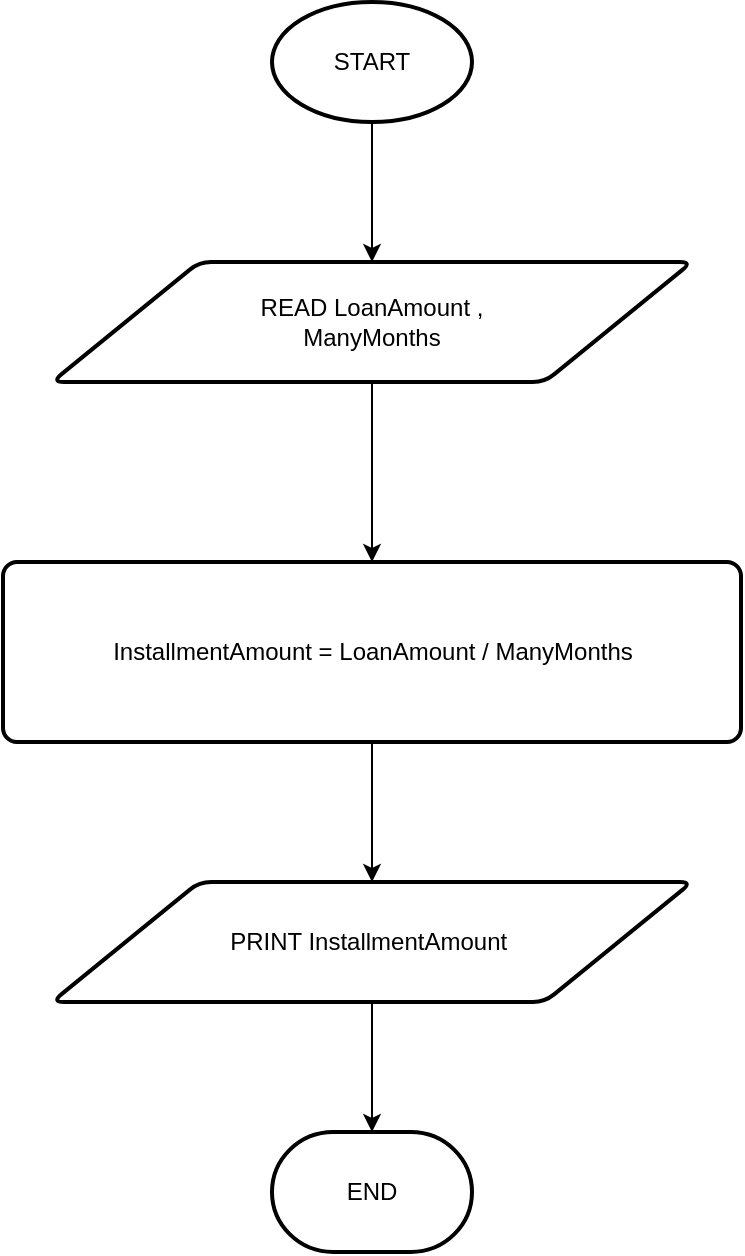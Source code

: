 <mxfile version="26.0.4">
  <diagram id="C5RBs43oDa-KdzZeNtuy" name="Page-1">
    <mxGraphModel dx="1290" dy="530" grid="1" gridSize="10" guides="1" tooltips="1" connect="1" arrows="1" fold="1" page="1" pageScale="1" pageWidth="827" pageHeight="1169" math="0" shadow="0">
      <root>
        <mxCell id="WIyWlLk6GJQsqaUBKTNV-0" />
        <mxCell id="WIyWlLk6GJQsqaUBKTNV-1" parent="WIyWlLk6GJQsqaUBKTNV-0" />
        <mxCell id="icGN9eRQu2_AcBcm9v_k-4" style="edgeStyle=orthogonalEdgeStyle;rounded=0;orthogonalLoop=1;jettySize=auto;html=1;exitX=0.5;exitY=1;exitDx=0;exitDy=0;exitPerimeter=0;" edge="1" parent="WIyWlLk6GJQsqaUBKTNV-1" source="icGN9eRQu2_AcBcm9v_k-0" target="icGN9eRQu2_AcBcm9v_k-1">
          <mxGeometry relative="1" as="geometry" />
        </mxCell>
        <mxCell id="icGN9eRQu2_AcBcm9v_k-0" value="START" style="strokeWidth=2;html=1;shape=mxgraph.flowchart.start_1;whiteSpace=wrap;" vertex="1" parent="WIyWlLk6GJQsqaUBKTNV-1">
          <mxGeometry x="364" y="20" width="100" height="60" as="geometry" />
        </mxCell>
        <mxCell id="icGN9eRQu2_AcBcm9v_k-5" style="edgeStyle=orthogonalEdgeStyle;rounded=0;orthogonalLoop=1;jettySize=auto;html=1;exitX=0.5;exitY=1;exitDx=0;exitDy=0;entryX=0.5;entryY=0;entryDx=0;entryDy=0;" edge="1" parent="WIyWlLk6GJQsqaUBKTNV-1" source="icGN9eRQu2_AcBcm9v_k-1" target="icGN9eRQu2_AcBcm9v_k-2">
          <mxGeometry relative="1" as="geometry" />
        </mxCell>
        <mxCell id="icGN9eRQu2_AcBcm9v_k-1" value="READ LoanAmount ,&lt;div&gt;ManyMonths&lt;/div&gt;" style="shape=parallelogram;html=1;strokeWidth=2;perimeter=parallelogramPerimeter;whiteSpace=wrap;rounded=1;arcSize=12;size=0.23;" vertex="1" parent="WIyWlLk6GJQsqaUBKTNV-1">
          <mxGeometry x="254" y="150" width="320" height="60" as="geometry" />
        </mxCell>
        <mxCell id="icGN9eRQu2_AcBcm9v_k-7" style="edgeStyle=orthogonalEdgeStyle;rounded=0;orthogonalLoop=1;jettySize=auto;html=1;exitX=0.5;exitY=1;exitDx=0;exitDy=0;entryX=0.5;entryY=0;entryDx=0;entryDy=0;" edge="1" parent="WIyWlLk6GJQsqaUBKTNV-1" source="icGN9eRQu2_AcBcm9v_k-2" target="icGN9eRQu2_AcBcm9v_k-6">
          <mxGeometry relative="1" as="geometry" />
        </mxCell>
        <mxCell id="icGN9eRQu2_AcBcm9v_k-2" value="InstallmentAmount = LoanAmount / ManyMonths" style="rounded=1;whiteSpace=wrap;html=1;absoluteArcSize=1;arcSize=14;strokeWidth=2;" vertex="1" parent="WIyWlLk6GJQsqaUBKTNV-1">
          <mxGeometry x="229.5" y="300" width="369" height="90" as="geometry" />
        </mxCell>
        <mxCell id="icGN9eRQu2_AcBcm9v_k-9" style="edgeStyle=orthogonalEdgeStyle;rounded=0;orthogonalLoop=1;jettySize=auto;html=1;exitX=0.5;exitY=1;exitDx=0;exitDy=0;" edge="1" parent="WIyWlLk6GJQsqaUBKTNV-1" source="icGN9eRQu2_AcBcm9v_k-6" target="icGN9eRQu2_AcBcm9v_k-8">
          <mxGeometry relative="1" as="geometry" />
        </mxCell>
        <mxCell id="icGN9eRQu2_AcBcm9v_k-6" value="PRINT InstallmentAmount&amp;nbsp;" style="shape=parallelogram;html=1;strokeWidth=2;perimeter=parallelogramPerimeter;whiteSpace=wrap;rounded=1;arcSize=12;size=0.23;" vertex="1" parent="WIyWlLk6GJQsqaUBKTNV-1">
          <mxGeometry x="254" y="460" width="320" height="60" as="geometry" />
        </mxCell>
        <mxCell id="icGN9eRQu2_AcBcm9v_k-8" value="END" style="strokeWidth=2;html=1;shape=mxgraph.flowchart.terminator;whiteSpace=wrap;" vertex="1" parent="WIyWlLk6GJQsqaUBKTNV-1">
          <mxGeometry x="364" y="585" width="100" height="60" as="geometry" />
        </mxCell>
      </root>
    </mxGraphModel>
  </diagram>
</mxfile>
